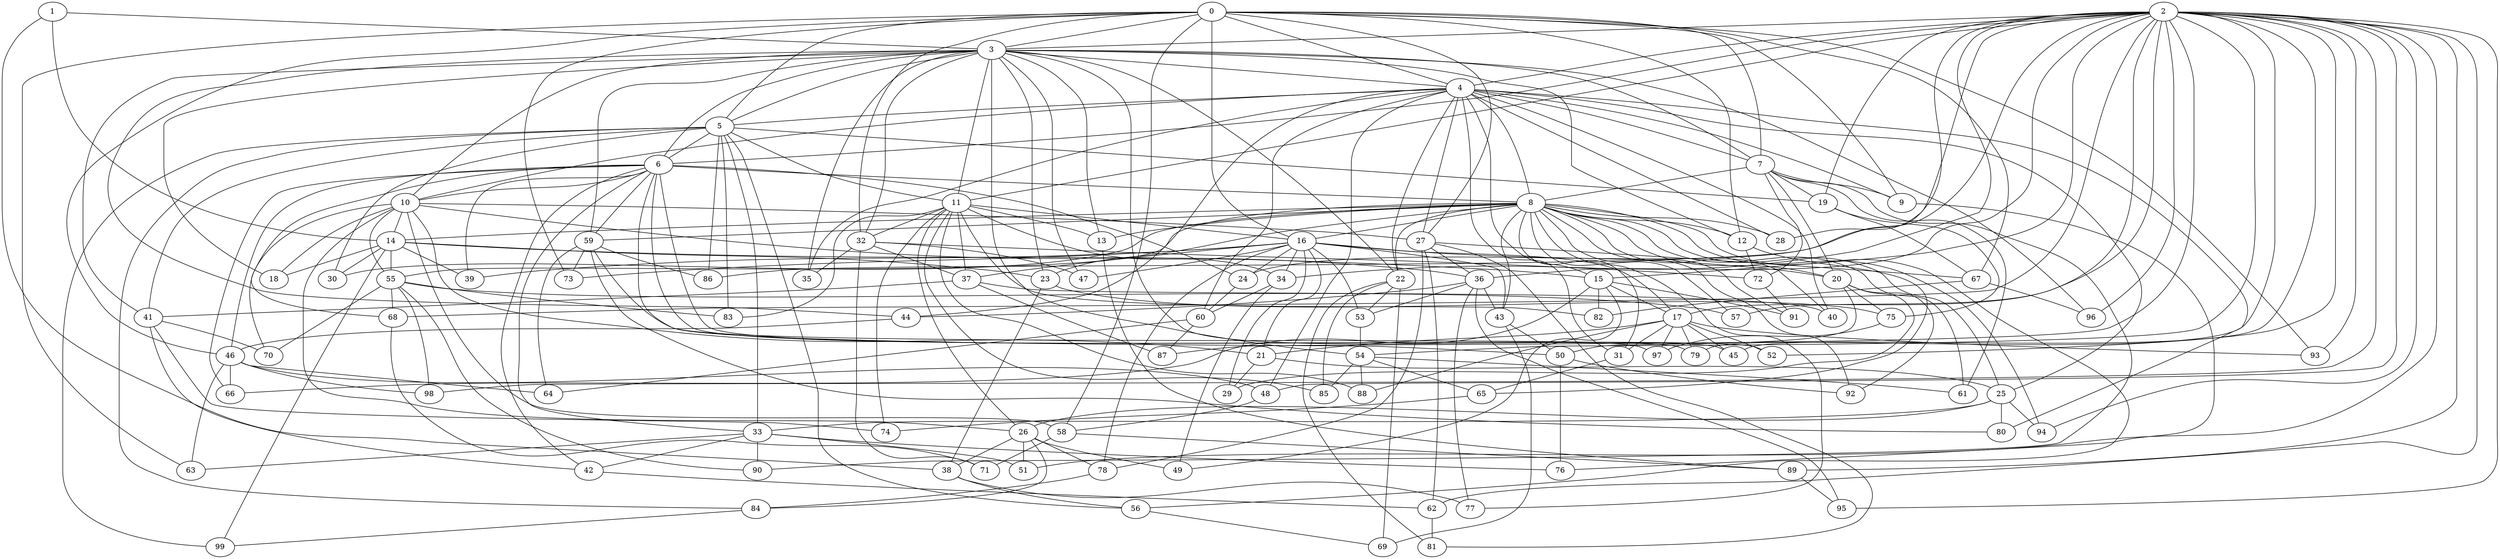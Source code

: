 strict graph "barabasi_albert_graph(100,3)" {
0;
1;
2;
3;
4;
5;
6;
7;
8;
9;
10;
11;
12;
13;
14;
15;
16;
17;
18;
19;
20;
21;
22;
23;
24;
25;
26;
27;
28;
29;
30;
31;
32;
33;
34;
35;
36;
37;
38;
39;
40;
41;
42;
43;
44;
45;
46;
47;
48;
49;
50;
51;
52;
53;
54;
55;
56;
57;
58;
59;
60;
61;
62;
63;
64;
65;
66;
67;
68;
69;
70;
71;
72;
73;
74;
75;
76;
77;
78;
79;
80;
81;
82;
83;
84;
85;
86;
87;
88;
89;
90;
91;
92;
93;
94;
95;
96;
97;
98;
99;
0 -- 32  [is_available=True, prob="1.0"];
0 -- 3  [is_available=True, prob="0.144938588032"];
0 -- 4  [is_available=True, prob="0.104153795488"];
0 -- 5  [is_available=True, prob="0.950577492518"];
0 -- 7  [is_available=True, prob="0.267021955971"];
0 -- 9  [is_available=True, prob="1.0"];
0 -- 12  [is_available=True, prob="0.244183519989"];
0 -- 46  [is_available=True, prob="0.510776704579"];
0 -- 16  [is_available=True, prob="0.15692514497"];
0 -- 67  [is_available=True, prob="1.0"];
0 -- 73  [is_available=True, prob="0.265902584807"];
0 -- 58  [is_available=True, prob="0.0876996317229"];
0 -- 27  [is_available=True, prob="1.0"];
0 -- 93  [is_available=True, prob="0.7728198779"];
0 -- 63  [is_available=True, prob="0.395149312123"];
1 -- 3  [is_available=True, prob="0.77892784785"];
1 -- 38  [is_available=True, prob="0.8233292895"];
1 -- 14  [is_available=True, prob="0.640071566375"];
2 -- 3  [is_available=True, prob="0.246486578712"];
2 -- 4  [is_available=True, prob="0.523763975613"];
2 -- 6  [is_available=True, prob="1.0"];
2 -- 11  [is_available=True, prob="0.958653256529"];
2 -- 15  [is_available=True, prob="0.971559370478"];
2 -- 17  [is_available=True, prob="0.463397690163"];
2 -- 19  [is_available=True, prob="0.128626069691"];
2 -- 24  [is_available=True, prob="1.0"];
2 -- 28  [is_available=True, prob="0.918084837539"];
2 -- 34  [is_available=True, prob="0.410466960433"];
2 -- 36  [is_available=True, prob="0.290340311932"];
2 -- 45  [is_available=True, prob="0.956295174667"];
2 -- 48  [is_available=True, prob="0.541805322935"];
2 -- 51  [is_available=True, prob="0.0235460705108"];
2 -- 52  [is_available=True, prob="0.747747366252"];
2 -- 54  [is_available=True, prob="0.533245341155"];
2 -- 57  [is_available=True, prob="0.864807548894"];
2 -- 62  [is_available=True, prob="0.307378430971"];
2 -- 68  [is_available=True, prob="1.0"];
2 -- 79  [is_available=True, prob="0.532020102154"];
2 -- 86  [is_available=True, prob="1.0"];
2 -- 87  [is_available=True, prob="1.0"];
2 -- 89  [is_available=True, prob="0.234201459497"];
2 -- 93  [is_available=True, prob="0.900530491637"];
2 -- 94  [is_available=True, prob="0.408816090255"];
2 -- 95  [is_available=True, prob="0.0640674221979"];
2 -- 96  [is_available=True, prob="0.541137142258"];
2 -- 98  [is_available=True, prob="0.167775790078"];
3 -- 4  [is_available=True, prob="0.825619514136"];
3 -- 5  [is_available=True, prob="0.841603643282"];
3 -- 6  [is_available=True, prob="0.416178197366"];
3 -- 7  [is_available=True, prob="0.458829449053"];
3 -- 10  [is_available=True, prob="1.0"];
3 -- 11  [is_available=True, prob="0.260695253613"];
3 -- 12  [is_available=True, prob="0.676251054728"];
3 -- 13  [is_available=True, prob="0.547804444655"];
3 -- 18  [is_available=True, prob="0.796324684471"];
3 -- 22  [is_available=True, prob="0.720942747944"];
3 -- 23  [is_available=True, prob="0.280694748158"];
3 -- 32  [is_available=True, prob="0.34733640589"];
3 -- 35  [is_available=True, prob="0.537882327419"];
3 -- 41  [is_available=True, prob="0.892732705139"];
3 -- 44  [is_available=True, prob="0.423053296285"];
3 -- 47  [is_available=True, prob="1.0"];
3 -- 54  [is_available=True, prob="0.725418181425"];
3 -- 59  [is_available=True, prob="0.832656475455"];
3 -- 96  [is_available=True, prob="0.505238655401"];
3 -- 97  [is_available=True, prob="0.0689777680027"];
4 -- 80  [is_available=True, prob="0.486287553637"];
4 -- 5  [is_available=True, prob="0.72150213803"];
4 -- 7  [is_available=True, prob="0.637659610461"];
4 -- 8  [is_available=True, prob="0.565592118918"];
4 -- 9  [is_available=True, prob="0.809514804747"];
4 -- 10  [is_available=True, prob="1.0"];
4 -- 44  [is_available=True, prob="0.948993170593"];
4 -- 15  [is_available=True, prob="0.091267830059"];
4 -- 48  [is_available=True, prob="0.422694878346"];
4 -- 40  [is_available=True, prob="0.941922831726"];
4 -- 35  [is_available=True, prob="1.0"];
4 -- 22  [is_available=True, prob="0.690032657065"];
4 -- 25  [is_available=True, prob="0.704867433892"];
4 -- 27  [is_available=True, prob="0.920631773269"];
4 -- 28  [is_available=True, prob="0.891611779429"];
4 -- 60  [is_available=True, prob="0.325797155191"];
4 -- 31  [is_available=True, prob="0.248206237434"];
5 -- 33  [is_available=True, prob="0.441802415449"];
5 -- 83  [is_available=True, prob="1.0"];
5 -- 6  [is_available=True, prob="0.176054089824"];
5 -- 41  [is_available=True, prob="0.602865602043"];
5 -- 11  [is_available=True, prob="0.661945906736"];
5 -- 99  [is_available=True, prob="0.808060568992"];
5 -- 19  [is_available=True, prob="1.0"];
5 -- 84  [is_available=True, prob="0.280913245484"];
5 -- 86  [is_available=True, prob="0.897304321099"];
5 -- 56  [is_available=True, prob="0.541528579121"];
5 -- 30  [is_available=True, prob="0.629343009661"];
6 -- 33  [is_available=True, prob="0.159935052644"];
6 -- 66  [is_available=True, prob="0.224704869548"];
6 -- 39  [is_available=True, prob="0.7215833614"];
6 -- 8  [is_available=True, prob="1.0"];
6 -- 10  [is_available=True, prob="0.408188478604"];
6 -- 45  [is_available=True, prob="0.835463649696"];
6 -- 46  [is_available=True, prob="1.0"];
6 -- 50  [is_available=True, prob="0.0127893723555"];
6 -- 52  [is_available=True, prob="0.645772911692"];
6 -- 24  [is_available=True, prob="0.151278436719"];
6 -- 68  [is_available=True, prob="0.64638418596"];
6 -- 59  [is_available=True, prob="0.616965410847"];
6 -- 42  [is_available=True, prob="0.119866244063"];
7 -- 8  [is_available=True, prob="0.187970739077"];
7 -- 9  [is_available=True, prob="1.0"];
7 -- 72  [is_available=True, prob="0.805068937894"];
7 -- 19  [is_available=True, prob="1.0"];
7 -- 20  [is_available=True, prob="1.0"];
7 -- 90  [is_available=True, prob="0.526081887448"];
7 -- 61  [is_available=True, prob="0.121180647973"];
8 -- 12  [is_available=True, prob="0.422070014622"];
8 -- 13  [is_available=True, prob="0.199730858764"];
8 -- 14  [is_available=True, prob="1.0"];
8 -- 16  [is_available=True, prob="0.937939058539"];
8 -- 20  [is_available=True, prob="1.0"];
8 -- 22  [is_available=True, prob="0.673940144397"];
8 -- 23  [is_available=True, prob="0.985694812575"];
8 -- 25  [is_available=True, prob="0.958603283588"];
8 -- 28  [is_available=True, prob="1.0"];
8 -- 30  [is_available=True, prob="0.866195192695"];
8 -- 31  [is_available=True, prob="1.0"];
8 -- 40  [is_available=True, prob="0.519372731851"];
8 -- 43  [is_available=True, prob="0.468608827644"];
8 -- 55  [is_available=True, prob="1.0"];
8 -- 56  [is_available=True, prob="0.661339755736"];
8 -- 57  [is_available=True, prob="0.495238907404"];
8 -- 59  [is_available=True, prob="1.0"];
8 -- 61  [is_available=True, prob="1.0"];
8 -- 77  [is_available=True, prob="0.617666314344"];
8 -- 91  [is_available=True, prob="0.620012026678"];
8 -- 92  [is_available=True, prob="1.0"];
8 -- 94  [is_available=True, prob="0.813218144837"];
9 -- 76  [is_available=True, prob="0.707157694524"];
10 -- 70  [is_available=True, prob="0.0642229010895"];
10 -- 14  [is_available=True, prob="0.946999782407"];
10 -- 18  [is_available=True, prob="0.161503919823"];
10 -- 21  [is_available=True, prob="1.0"];
10 -- 55  [is_available=True, prob="0.107900503024"];
10 -- 36  [is_available=True, prob="1.0"];
10 -- 26  [is_available=True, prob="0.811832501356"];
10 -- 27  [is_available=True, prob="1.0"];
10 -- 58  [is_available=True, prob="0.167902148417"];
11 -- 32  [is_available=True, prob="0.61828942787"];
11 -- 74  [is_available=True, prob="0.847536986027"];
11 -- 13  [is_available=True, prob="0.342658572061"];
11 -- 16  [is_available=True, prob="0.801572271141"];
11 -- 34  [is_available=True, prob="0.791392678999"];
11 -- 82  [is_available=True, prob="0.448681005758"];
11 -- 83  [is_available=True, prob="0.268862833872"];
11 -- 85  [is_available=True, prob="1.0"];
11 -- 88  [is_available=True, prob="0.205903950591"];
11 -- 26  [is_available=True, prob="0.307591914692"];
11 -- 37  [is_available=True, prob="0.0522288953289"];
12 -- 72  [is_available=True, prob="1.0"];
12 -- 65  [is_available=True, prob="0.140528632459"];
13 -- 89  [is_available=True, prob="0.0874579059993"];
14 -- 99  [is_available=True, prob="1.0"];
14 -- 39  [is_available=True, prob="0.201618166606"];
14 -- 55  [is_available=True, prob="1.0"];
14 -- 15  [is_available=True, prob="1.0"];
14 -- 18  [is_available=True, prob="0.62556404331"];
14 -- 23  [is_available=True, prob="0.0652357535593"];
14 -- 30  [is_available=True, prob="0.15008214889"];
15 -- 49  [is_available=True, prob="0.429224146069"];
15 -- 66  [is_available=True, prob="1.0"];
15 -- 17  [is_available=True, prob="0.311678594324"];
15 -- 82  [is_available=True, prob="0.197636328082"];
15 -- 91  [is_available=True, prob="0.37044864887"];
16 -- 34  [is_available=True, prob="0.683962082052"];
16 -- 43  [is_available=True, prob="0.90782524056"];
16 -- 37  [is_available=True, prob="0.836850580401"];
16 -- 39  [is_available=True, prob="0.416731370601"];
16 -- 73  [is_available=True, prob="0.851693148993"];
16 -- 78  [is_available=True, prob="0.957502898983"];
16 -- 47  [is_available=True, prob="0.501887779018"];
16 -- 17  [is_available=True, prob="0.1815902715"];
16 -- 20  [is_available=True, prob="0.178375363594"];
16 -- 21  [is_available=True, prob="0.636287942741"];
16 -- 24  [is_available=True, prob="0.645933029582"];
16 -- 29  [is_available=True, prob="1.0"];
16 -- 53  [is_available=True, prob="0.370507451601"];
17 -- 97  [is_available=True, prob="0.503511377145"];
17 -- 45  [is_available=True, prob="0.0534260495859"];
17 -- 52  [is_available=True, prob="0.978098773866"];
17 -- 21  [is_available=True, prob="0.354502851753"];
17 -- 88  [is_available=True, prob="0.177284169691"];
17 -- 79  [is_available=True, prob="1.0"];
17 -- 93  [is_available=True, prob="1.0"];
17 -- 31  [is_available=True, prob="0.540815606031"];
19 -- 75  [is_available=True, prob="1.0"];
19 -- 67  [is_available=True, prob="0.346958463308"];
20 -- 75  [is_available=True, prob="0.0450975727877"];
20 -- 50  [is_available=True, prob="0.9093284918"];
20 -- 92  [is_available=True, prob="1.0"];
20 -- 29  [is_available=True, prob="1.0"];
21 -- 29  [is_available=True, prob="1.0"];
21 -- 25  [is_available=True, prob="0.477685925861"];
22 -- 69  [is_available=True, prob="0.120078160431"];
22 -- 81  [is_available=True, prob="1.0"];
22 -- 53  [is_available=True, prob="0.0368110841386"];
22 -- 85  [is_available=True, prob="0.123128225449"];
23 -- 75  [is_available=True, prob="0.181804408198"];
23 -- 38  [is_available=True, prob="0.884845391143"];
24 -- 60  [is_available=True, prob="0.934347347982"];
25 -- 33  [is_available=True, prob="1.0"];
25 -- 80  [is_available=True, prob="0.0175228571722"];
25 -- 26  [is_available=True, prob="0.0053162227189"];
25 -- 94  [is_available=True, prob="0.633378016636"];
26 -- 38  [is_available=True, prob="0.0928406561532"];
26 -- 78  [is_available=True, prob="1.0"];
26 -- 49  [is_available=True, prob="0.969152134413"];
26 -- 51  [is_available=True, prob="0.108581066682"];
26 -- 84  [is_available=True, prob="0.0619725719927"];
27 -- 67  [is_available=True, prob="0.527752877874"];
27 -- 36  [is_available=True, prob="1.0"];
27 -- 78  [is_available=True, prob="0.0271187475258"];
27 -- 81  [is_available=True, prob="0.335697125106"];
27 -- 62  [is_available=True, prob="0.445021245023"];
31 -- 65  [is_available=True, prob="0.600876510051"];
32 -- 37  [is_available=True, prob="0.985572667125"];
32 -- 71  [is_available=True, prob="0.948371506699"];
32 -- 72  [is_available=True, prob="1.0"];
32 -- 47  [is_available=True, prob="1.0"];
32 -- 35  [is_available=True, prob="0.527310853945"];
33 -- 42  [is_available=True, prob="0.210934063738"];
33 -- 76  [is_available=True, prob="1.0"];
33 -- 51  [is_available=True, prob="1.0"];
33 -- 90  [is_available=True, prob="0.217625272883"];
33 -- 63  [is_available=True, prob="0.394864472937"];
34 -- 49  [is_available=True, prob="0.349872280047"];
34 -- 60  [is_available=True, prob="0.764177215665"];
36 -- 43  [is_available=True, prob="0.430565154955"];
36 -- 44  [is_available=True, prob="1.0"];
36 -- 77  [is_available=True, prob="1.0"];
36 -- 53  [is_available=True, prob="1.0"];
36 -- 95  [is_available=True, prob="0.230697126036"];
37 -- 40  [is_available=True, prob="0.625210616052"];
37 -- 41  [is_available=True, prob="0.188103630972"];
37 -- 87  [is_available=True, prob="0.543979116798"];
38 -- 56  [is_available=True, prob="0.184915154368"];
38 -- 77  [is_available=True, prob="0.531456918678"];
41 -- 70  [is_available=True, prob="0.935425439196"];
41 -- 42  [is_available=True, prob="1.0"];
41 -- 74  [is_available=True, prob="0.464857333326"];
42 -- 62  [is_available=True, prob="0.387635373841"];
43 -- 50  [is_available=True, prob="0.512115356196"];
43 -- 69  [is_available=True, prob="0.810144038644"];
44 -- 46  [is_available=True, prob="0.265267442894"];
46 -- 64  [is_available=True, prob="0.795865540174"];
46 -- 66  [is_available=True, prob="1.0"];
46 -- 98  [is_available=True, prob="0.379031040619"];
46 -- 48  [is_available=True, prob="0.212868592554"];
46 -- 63  [is_available=True, prob="0.968005473051"];
48 -- 58  [is_available=True, prob="0.108780205526"];
50 -- 92  [is_available=True, prob="1.0"];
50 -- 76  [is_available=True, prob="0.0898603573735"];
53 -- 54  [is_available=True, prob="0.659951524208"];
54 -- 65  [is_available=True, prob="1.0"];
54 -- 88  [is_available=True, prob="1.0"];
54 -- 61  [is_available=True, prob="0.0944333627287"];
54 -- 85  [is_available=True, prob="0.232754925689"];
55 -- 98  [is_available=True, prob="0.252194429899"];
55 -- 68  [is_available=True, prob="0.573850394612"];
55 -- 70  [is_available=True, prob="0.0467374907048"];
55 -- 83  [is_available=True, prob="0.44759207531"];
55 -- 57  [is_available=True, prob="0.298639808974"];
55 -- 90  [is_available=True, prob="0.744255499901"];
56 -- 69  [is_available=True, prob="0.901854627751"];
58 -- 89  [is_available=True, prob="0.844800959721"];
58 -- 71  [is_available=True, prob="1.0"];
59 -- 64  [is_available=True, prob="0.347030256673"];
59 -- 73  [is_available=True, prob="1.0"];
59 -- 79  [is_available=True, prob="0.828445409202"];
59 -- 80  [is_available=True, prob="0.0100266093333"];
59 -- 86  [is_available=True, prob="0.481857717284"];
60 -- 64  [is_available=True, prob="0.987850526242"];
60 -- 87  [is_available=True, prob="0.353832403191"];
62 -- 81  [is_available=True, prob="0.858094171341"];
65 -- 74  [is_available=True, prob="0.713115858672"];
67 -- 82  [is_available=True, prob="0.196022866138"];
67 -- 96  [is_available=True, prob="0.599229190169"];
68 -- 71  [is_available=True, prob="1.0"];
72 -- 91  [is_available=True, prob="0.0862797474525"];
75 -- 97  [is_available=True, prob="0.464547213342"];
78 -- 84  [is_available=True, prob="0.840201416176"];
84 -- 99  [is_available=True, prob="0.262006067341"];
89 -- 95  [is_available=True, prob="1.0"];
}
